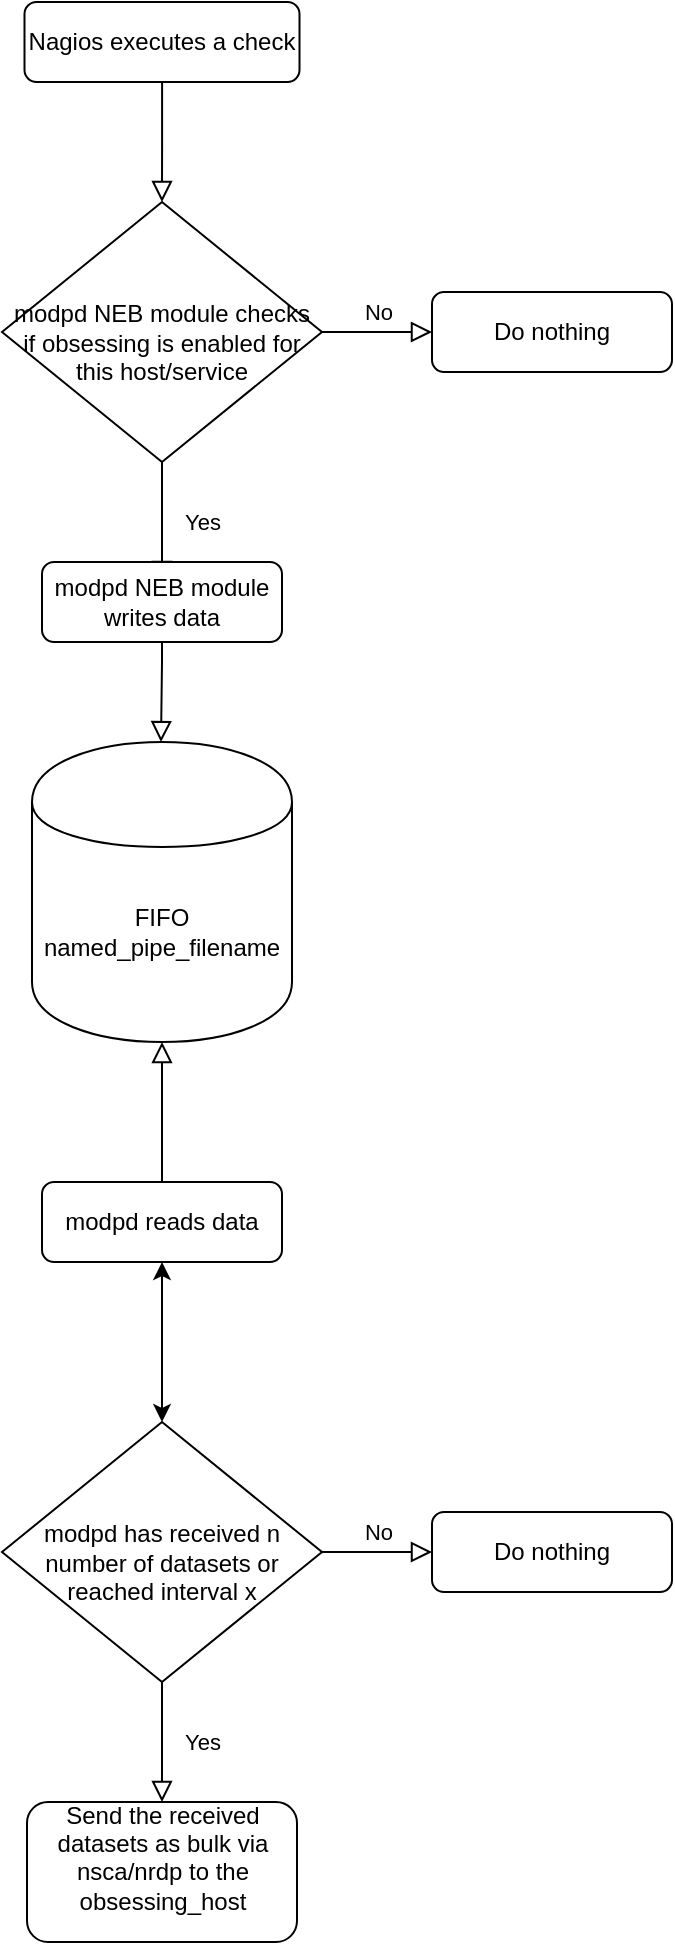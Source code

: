 <mxfile version="12.6.5" type="github"><diagram id="C5RBs43oDa-KdzZeNtuy" name="Page-1"><mxGraphModel dx="1422" dy="1960" grid="1" gridSize="10" guides="1" tooltips="1" connect="1" arrows="1" fold="1" page="1" pageScale="1" pageWidth="827" pageHeight="1169" math="0" shadow="0"><root><mxCell id="WIyWlLk6GJQsqaUBKTNV-0"/><mxCell id="WIyWlLk6GJQsqaUBKTNV-1" parent="WIyWlLk6GJQsqaUBKTNV-0"/><mxCell id="WIyWlLk6GJQsqaUBKTNV-2" value="" style="rounded=0;html=1;jettySize=auto;orthogonalLoop=1;fontSize=11;endArrow=block;endFill=0;endSize=8;strokeWidth=1;shadow=0;labelBackgroundColor=none;edgeStyle=orthogonalEdgeStyle;" parent="WIyWlLk6GJQsqaUBKTNV-1" source="WIyWlLk6GJQsqaUBKTNV-3" target="WIyWlLk6GJQsqaUBKTNV-6" edge="1"><mxGeometry relative="1" as="geometry"/></mxCell><mxCell id="WIyWlLk6GJQsqaUBKTNV-3" value="Nagios executes a check" style="rounded=1;whiteSpace=wrap;html=1;fontSize=12;glass=0;strokeWidth=1;shadow=0;" parent="WIyWlLk6GJQsqaUBKTNV-1" vertex="1"><mxGeometry x="136.25" y="-10" width="137.5" height="40" as="geometry"/></mxCell><mxCell id="WIyWlLk6GJQsqaUBKTNV-4" value="Yes" style="rounded=0;html=1;jettySize=auto;orthogonalLoop=1;fontSize=11;endArrow=block;endFill=0;endSize=8;strokeWidth=1;shadow=0;labelBackgroundColor=none;edgeStyle=orthogonalEdgeStyle;" parent="WIyWlLk6GJQsqaUBKTNV-1" source="WIyWlLk6GJQsqaUBKTNV-6" edge="1"><mxGeometry y="20" relative="1" as="geometry"><mxPoint as="offset"/><mxPoint x="205" y="280" as="targetPoint"/></mxGeometry></mxCell><mxCell id="WIyWlLk6GJQsqaUBKTNV-5" value="No" style="edgeStyle=orthogonalEdgeStyle;rounded=0;html=1;jettySize=auto;orthogonalLoop=1;fontSize=11;endArrow=block;endFill=0;endSize=8;strokeWidth=1;shadow=0;labelBackgroundColor=none;" parent="WIyWlLk6GJQsqaUBKTNV-1" source="WIyWlLk6GJQsqaUBKTNV-6" target="WIyWlLk6GJQsqaUBKTNV-7" edge="1"><mxGeometry y="10" relative="1" as="geometry"><mxPoint as="offset"/></mxGeometry></mxCell><mxCell id="WIyWlLk6GJQsqaUBKTNV-6" value="&lt;div&gt;&lt;br&gt;&lt;/div&gt;&lt;div&gt;modpd NEB module checks if obsessing is enabled for this host/service&lt;/div&gt;" style="rhombus;whiteSpace=wrap;html=1;shadow=0;fontFamily=Helvetica;fontSize=12;align=center;strokeWidth=1;spacing=6;spacingTop=-4;" parent="WIyWlLk6GJQsqaUBKTNV-1" vertex="1"><mxGeometry x="125" y="90" width="160" height="130" as="geometry"/></mxCell><mxCell id="WIyWlLk6GJQsqaUBKTNV-7" value="Do nothing" style="rounded=1;whiteSpace=wrap;html=1;fontSize=12;glass=0;strokeWidth=1;shadow=0;" parent="WIyWlLk6GJQsqaUBKTNV-1" vertex="1"><mxGeometry x="340" y="135" width="120" height="40" as="geometry"/></mxCell><mxCell id="OIr_SDyy3lZdY-E9c7T--3" value="FIFO named_pipe_filename" style="shape=cylinder;whiteSpace=wrap;html=1;boundedLbl=1;backgroundOutline=1;" parent="WIyWlLk6GJQsqaUBKTNV-1" vertex="1"><mxGeometry x="140" y="360" width="130" height="150" as="geometry"/></mxCell><mxCell id="OIr_SDyy3lZdY-E9c7T--7" value="&lt;div&gt;&lt;br&gt;&lt;/div&gt;&lt;div&gt;modpd has received n number of datasets or reached interval x&lt;/div&gt;" style="rhombus;whiteSpace=wrap;html=1;shadow=0;fontFamily=Helvetica;fontSize=12;align=center;strokeWidth=1;spacing=6;spacingTop=-4;" parent="WIyWlLk6GJQsqaUBKTNV-1" vertex="1"><mxGeometry x="125" y="700" width="160" height="130" as="geometry"/></mxCell><mxCell id="OIr_SDyy3lZdY-E9c7T--10" value="No" style="edgeStyle=orthogonalEdgeStyle;rounded=0;html=1;jettySize=auto;orthogonalLoop=1;fontSize=11;endArrow=block;endFill=0;endSize=8;strokeWidth=1;shadow=0;labelBackgroundColor=none;exitX=1;exitY=0.5;exitDx=0;exitDy=0;" parent="WIyWlLk6GJQsqaUBKTNV-1" source="OIr_SDyy3lZdY-E9c7T--7" target="OIr_SDyy3lZdY-E9c7T--11" edge="1"><mxGeometry y="10" relative="1" as="geometry"><mxPoint as="offset"/><mxPoint x="285" y="635" as="sourcePoint"/><Array as="points"><mxPoint x="320" y="765"/><mxPoint x="320" y="765"/></Array></mxGeometry></mxCell><mxCell id="OIr_SDyy3lZdY-E9c7T--11" value="Do nothing" style="rounded=1;whiteSpace=wrap;html=1;fontSize=12;glass=0;strokeWidth=1;shadow=0;" parent="WIyWlLk6GJQsqaUBKTNV-1" vertex="1"><mxGeometry x="340" y="745" width="120" height="40" as="geometry"/></mxCell><mxCell id="OIr_SDyy3lZdY-E9c7T--13" value="Yes" style="rounded=0;html=1;jettySize=auto;orthogonalLoop=1;fontSize=11;endArrow=block;endFill=0;endSize=8;strokeWidth=1;shadow=0;labelBackgroundColor=none;edgeStyle=orthogonalEdgeStyle;exitX=0.5;exitY=1;exitDx=0;exitDy=0;entryX=0.5;entryY=0;entryDx=0;entryDy=0;" parent="WIyWlLk6GJQsqaUBKTNV-1" source="OIr_SDyy3lZdY-E9c7T--7" target="OIr_SDyy3lZdY-E9c7T--14" edge="1"><mxGeometry y="20" relative="1" as="geometry"><mxPoint as="offset"/><mxPoint x="220" y="750" as="sourcePoint"/><mxPoint x="205" y="760" as="targetPoint"/></mxGeometry></mxCell><mxCell id="OIr_SDyy3lZdY-E9c7T--14" value="&lt;div&gt;Send the received datasets as bulk via nsca/nrdp to the obsessing_host&lt;/div&gt;&lt;div&gt;&lt;br&gt;&lt;/div&gt;" style="rounded=1;whiteSpace=wrap;html=1;fontSize=12;glass=0;strokeWidth=1;shadow=0;" parent="WIyWlLk6GJQsqaUBKTNV-1" vertex="1"><mxGeometry x="137.5" y="890" width="135" height="70" as="geometry"/></mxCell><mxCell id="OIr_SDyy3lZdY-E9c7T--19" value="modpd reads data" style="rounded=1;whiteSpace=wrap;html=1;fontSize=12;glass=0;strokeWidth=1;shadow=0;" parent="WIyWlLk6GJQsqaUBKTNV-1" vertex="1"><mxGeometry x="145" y="580" width="120" height="40" as="geometry"/></mxCell><mxCell id="OIr_SDyy3lZdY-E9c7T--22" value="" style="rounded=0;html=1;jettySize=auto;orthogonalLoop=1;fontSize=11;endArrow=block;endFill=0;endSize=8;strokeWidth=1;shadow=0;labelBackgroundColor=none;edgeStyle=orthogonalEdgeStyle;entryX=0.5;entryY=1;entryDx=0;entryDy=0;entryPerimeter=0;exitX=0.5;exitY=0;exitDx=0;exitDy=0;" parent="WIyWlLk6GJQsqaUBKTNV-1" source="OIr_SDyy3lZdY-E9c7T--19" target="OIr_SDyy3lZdY-E9c7T--3" edge="1"><mxGeometry relative="1" as="geometry"><mxPoint x="480" y="554" as="sourcePoint"/><mxPoint x="479.9" y="614" as="targetPoint"/></mxGeometry></mxCell><mxCell id="OIr_SDyy3lZdY-E9c7T--23" value="" style="endArrow=classic;startArrow=classic;html=1;entryX=0.5;entryY=1;entryDx=0;entryDy=0;exitX=0.5;exitY=0;exitDx=0;exitDy=0;" parent="WIyWlLk6GJQsqaUBKTNV-1" source="OIr_SDyy3lZdY-E9c7T--7" target="OIr_SDyy3lZdY-E9c7T--19" edge="1"><mxGeometry width="50" height="50" relative="1" as="geometry"><mxPoint x="130" y="1000" as="sourcePoint"/><mxPoint x="180" y="950" as="targetPoint"/></mxGeometry></mxCell><mxCell id="OIr_SDyy3lZdY-E9c7T--25" value="modpd NEB module writes data" style="rounded=1;whiteSpace=wrap;html=1;fontSize=12;glass=0;strokeWidth=1;shadow=0;" parent="WIyWlLk6GJQsqaUBKTNV-1" vertex="1"><mxGeometry x="145" y="270" width="120" height="40" as="geometry"/></mxCell><mxCell id="OIr_SDyy3lZdY-E9c7T--26" value="" style="rounded=0;html=1;jettySize=auto;orthogonalLoop=1;fontSize=11;endArrow=block;endFill=0;endSize=8;strokeWidth=1;shadow=0;labelBackgroundColor=none;edgeStyle=orthogonalEdgeStyle;exitX=0.5;exitY=1;exitDx=0;exitDy=0;" parent="WIyWlLk6GJQsqaUBKTNV-1" source="OIr_SDyy3lZdY-E9c7T--25" edge="1"><mxGeometry relative="1" as="geometry"><mxPoint x="204.5" y="340" as="sourcePoint"/><mxPoint x="204.5" y="360" as="targetPoint"/><Array as="points"><mxPoint x="205" y="320"/></Array></mxGeometry></mxCell></root></mxGraphModel></diagram></mxfile>